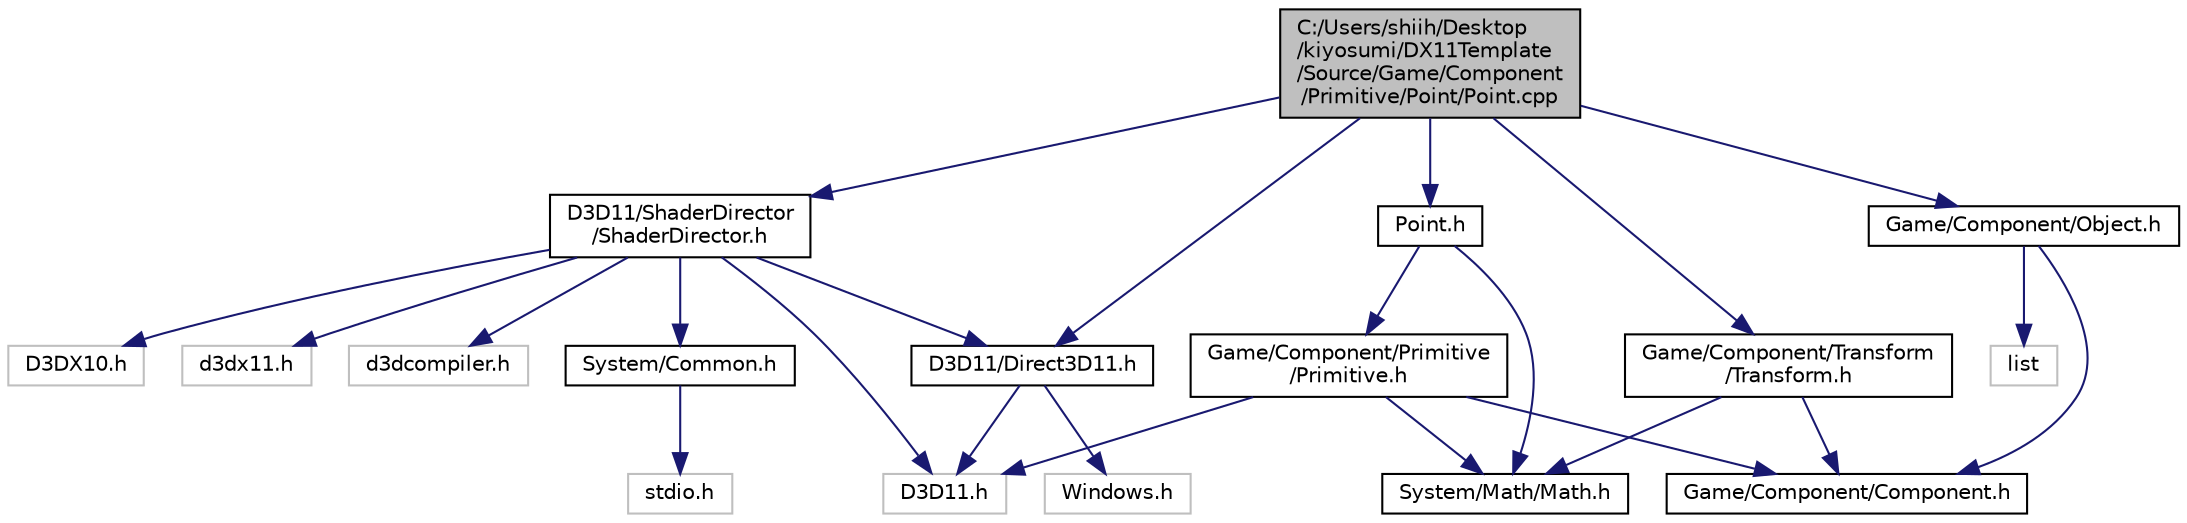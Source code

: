 digraph "C:/Users/shiih/Desktop/kiyosumi/DX11Template/Source/Game/Component/Primitive/Point/Point.cpp"
{
 // LATEX_PDF_SIZE
  edge [fontname="Helvetica",fontsize="10",labelfontname="Helvetica",labelfontsize="10"];
  node [fontname="Helvetica",fontsize="10",shape=record];
  Node1 [label="C:/Users/shiih/Desktop\l/kiyosumi/DX11Template\l/Source/Game/Component\l/Primitive/Point/Point.cpp",height=0.2,width=0.4,color="black", fillcolor="grey75", style="filled", fontcolor="black",tooltip="点を描画(コンポーネント)"];
  Node1 -> Node2 [color="midnightblue",fontsize="10",style="solid",fontname="Helvetica"];
  Node2 [label="Point.h",height=0.2,width=0.4,color="black", fillcolor="white", style="filled",URL="$_point_8h.html",tooltip="点を描画(コンポーネント)"];
  Node2 -> Node3 [color="midnightblue",fontsize="10",style="solid",fontname="Helvetica"];
  Node3 [label="System/Math/Math.h",height=0.2,width=0.4,color="black", fillcolor="white", style="filled",URL="$_math_8h.html",tooltip="算術系便利ファイル"];
  Node2 -> Node4 [color="midnightblue",fontsize="10",style="solid",fontname="Helvetica"];
  Node4 [label="Game/Component/Primitive\l/Primitive.h",height=0.2,width=0.4,color="black", fillcolor="white", style="filled",URL="$_primitive_8h.html",tooltip="プリミティブ(親クラス)"];
  Node4 -> Node5 [color="midnightblue",fontsize="10",style="solid",fontname="Helvetica"];
  Node5 [label="D3D11.h",height=0.2,width=0.4,color="grey75", fillcolor="white", style="filled",tooltip=" "];
  Node4 -> Node6 [color="midnightblue",fontsize="10",style="solid",fontname="Helvetica"];
  Node6 [label="Game/Component/Component.h",height=0.2,width=0.4,color="black", fillcolor="white", style="filled",URL="$_component_8h.html",tooltip="コンポーネント"];
  Node4 -> Node3 [color="midnightblue",fontsize="10",style="solid",fontname="Helvetica"];
  Node1 -> Node7 [color="midnightblue",fontsize="10",style="solid",fontname="Helvetica"];
  Node7 [label="D3D11/Direct3D11.h",height=0.2,width=0.4,color="black", fillcolor="white", style="filled",URL="$_direct3_d11_8h.html",tooltip="Direct3D11周りを整理する"];
  Node7 -> Node8 [color="midnightblue",fontsize="10",style="solid",fontname="Helvetica"];
  Node8 [label="Windows.h",height=0.2,width=0.4,color="grey75", fillcolor="white", style="filled",tooltip=" "];
  Node7 -> Node5 [color="midnightblue",fontsize="10",style="solid",fontname="Helvetica"];
  Node1 -> Node9 [color="midnightblue",fontsize="10",style="solid",fontname="Helvetica"];
  Node9 [label="D3D11/ShaderDirector\l/ShaderDirector.h",height=0.2,width=0.4,color="black", fillcolor="white", style="filled",URL="$_shader_director_8h.html",tooltip="シェーダーの管理(いまはこれ自体にデータがあるが今後処理だけにして使いまわせるようにする)"];
  Node9 -> Node5 [color="midnightblue",fontsize="10",style="solid",fontname="Helvetica"];
  Node9 -> Node10 [color="midnightblue",fontsize="10",style="solid",fontname="Helvetica"];
  Node10 [label="D3DX10.h",height=0.2,width=0.4,color="grey75", fillcolor="white", style="filled",tooltip=" "];
  Node9 -> Node11 [color="midnightblue",fontsize="10",style="solid",fontname="Helvetica"];
  Node11 [label="d3dx11.h",height=0.2,width=0.4,color="grey75", fillcolor="white", style="filled",tooltip=" "];
  Node9 -> Node12 [color="midnightblue",fontsize="10",style="solid",fontname="Helvetica"];
  Node12 [label="d3dcompiler.h",height=0.2,width=0.4,color="grey75", fillcolor="white", style="filled",tooltip=" "];
  Node9 -> Node7 [color="midnightblue",fontsize="10",style="solid",fontname="Helvetica"];
  Node9 -> Node13 [color="midnightblue",fontsize="10",style="solid",fontname="Helvetica"];
  Node13 [label="System/Common.h",height=0.2,width=0.4,color="black", fillcolor="white", style="filled",URL="$_common_8h.html",tooltip="マクロの定義などいろいろ"];
  Node13 -> Node14 [color="midnightblue",fontsize="10",style="solid",fontname="Helvetica"];
  Node14 [label="stdio.h",height=0.2,width=0.4,color="grey75", fillcolor="white", style="filled",tooltip=" "];
  Node1 -> Node15 [color="midnightblue",fontsize="10",style="solid",fontname="Helvetica"];
  Node15 [label="Game/Component/Transform\l/Transform.h",height=0.2,width=0.4,color="black", fillcolor="white", style="filled",URL="$_transform_8h.html",tooltip="位置,回転,拡大率の情報(コンポーネント)"];
  Node15 -> Node3 [color="midnightblue",fontsize="10",style="solid",fontname="Helvetica"];
  Node15 -> Node6 [color="midnightblue",fontsize="10",style="solid",fontname="Helvetica"];
  Node1 -> Node16 [color="midnightblue",fontsize="10",style="solid",fontname="Helvetica"];
  Node16 [label="Game/Component/Object.h",height=0.2,width=0.4,color="black", fillcolor="white", style="filled",URL="$_object_8h.html",tooltip="ゲームオブジェクト"];
  Node16 -> Node17 [color="midnightblue",fontsize="10",style="solid",fontname="Helvetica"];
  Node17 [label="list",height=0.2,width=0.4,color="grey75", fillcolor="white", style="filled",tooltip=" "];
  Node16 -> Node6 [color="midnightblue",fontsize="10",style="solid",fontname="Helvetica"];
}
